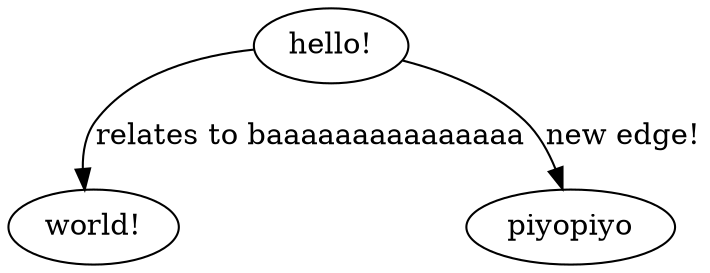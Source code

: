 strict digraph {
  n1 [id=n1,label="hello!"]
  n2 [id=n2,label="world!"]
  n3 [id=n3,label=piyopiyo]
  n1 -> n2 [id=edge0,from=n1,to=n2,label="relates to baaaaaaaaaaaaaaa"]
  n1 -> n3 [id=edge1,from=n1,to=n3,label="new edge!"]
}

